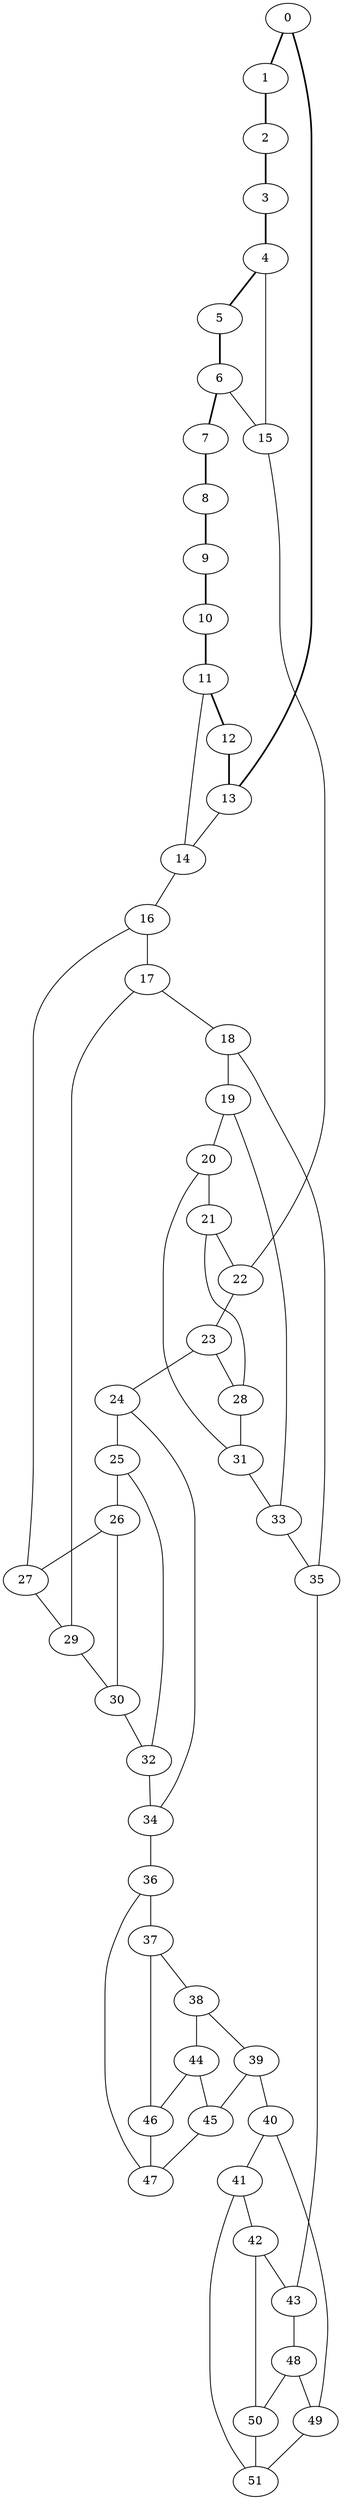 //Inside of this graph isn't 3-connected
graph G {
0 [ pos = " 14.00,0.00!" ];
0 -- 1[style=bold];
0 -- 13[style=bold];
1 [ pos = " 12.61,6.07!" ];
1 -- 2[style=bold];
2 [ pos = " 8.73,10.95!" ];
2 -- 3[style=bold];
3 [ pos = " 3.12,13.65!" ];
3 -- 4[style=bold];
4 [ pos = " -3.12,13.65!" ];
4 -- 5[style=bold];
4 -- 15;
5 [ pos = " -8.73,10.95!" ];
5 -- 6[style=bold];
6 [ pos = " -12.61,6.07!" ];
6 -- 7[style=bold];
6 -- 15;
7 [ pos = " -14.00,0.00!" ];
7 -- 8[style=bold];
8 [ pos = " -12.61,-6.07!" ];
8 -- 9[style=bold];
9 [ pos = " -8.73,-10.95!" ];
9 -- 10[style=bold];
10 [ pos = " -3.12,-13.65!" ];
10 -- 11[style=bold];
11 [ pos = " 3.12,-13.65!" ];
11 -- 12[style=bold];
11 -- 14;
12 [ pos = " 8.73,-10.95!" ];
12 -- 13[style=bold];
13 [ pos = " 12.61,-6.07!" ];
13 -- 14;
14 -- 16;
15 -- 22;
16 -- 17;
16 -- 27;
17 -- 18;
17 -- 29;
18 -- 19;
18 -- 35;
19 -- 20;
19 -- 33;
20 -- 21;
20 -- 31;
21 -- 22;
21 -- 28;
22 -- 23;
23 -- 24;
23 -- 28;
24 -- 25;
24 -- 34;
25 -- 26;
25 -- 32;
26 -- 27;
26 -- 30;
27 -- 29;
28 -- 31;
29 -- 30;
30 -- 32;
31 -- 33;
32 -- 34;
33 -- 35;
34 -- 36;
35 -- 43;
36 -- 37;
36 -- 47;
37 -- 38;
37 -- 46;
38 -- 39;
38 -- 44;
39 -- 40;
39 -- 45;
40 -- 41;
40 -- 49;
41 -- 42;
41 -- 51;
42 -- 43;
42 -- 50;
43 -- 48;
44 -- 45;
44 -- 46;
45 -- 47;
46 -- 47;
48 -- 49;
48 -- 50;
49 -- 51;
50 -- 51;
}
